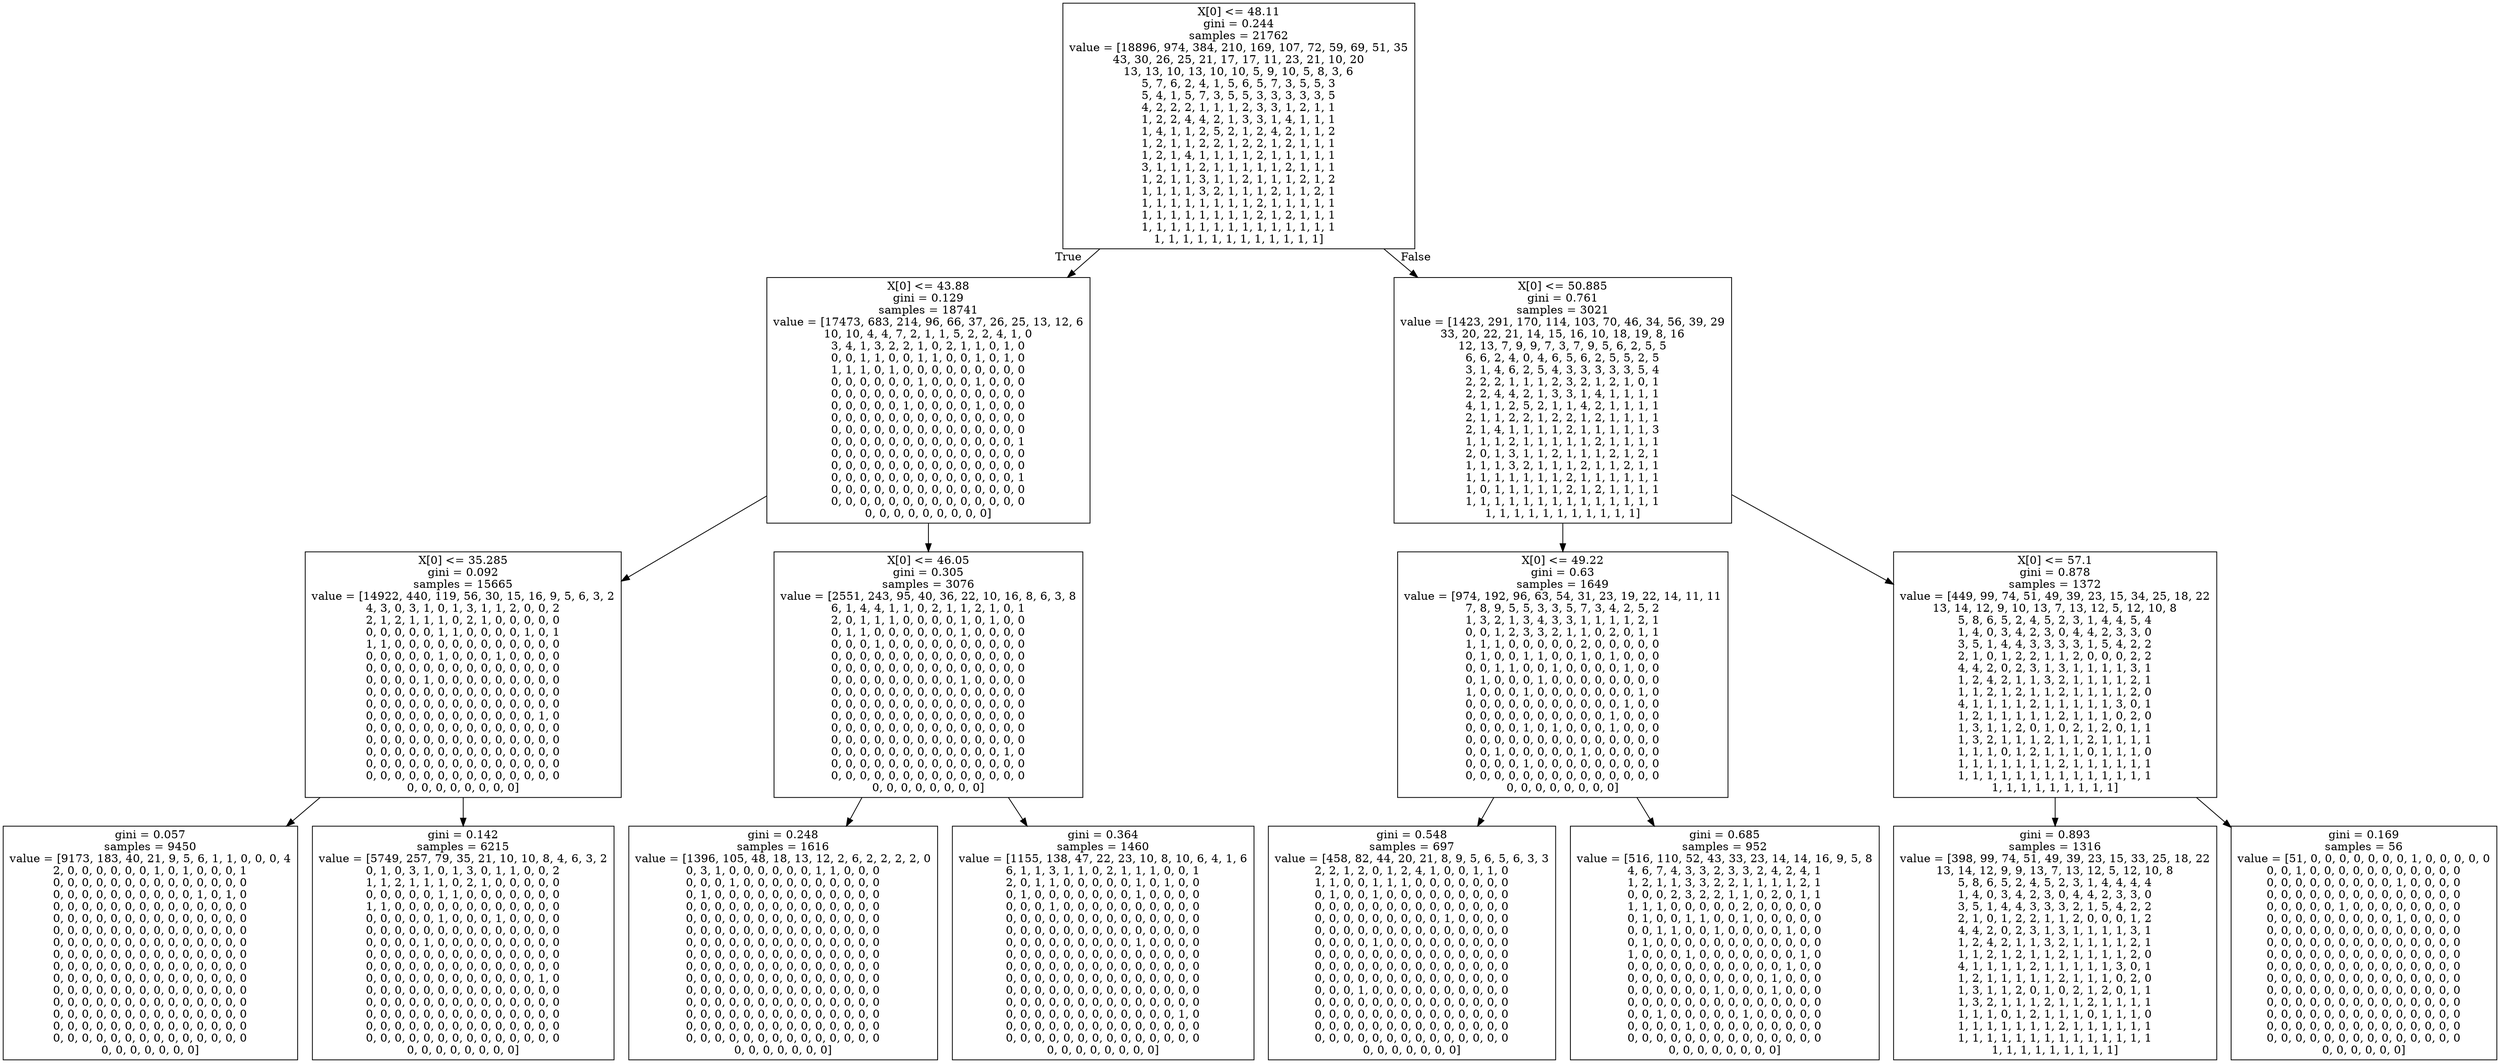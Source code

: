 digraph Tree {
node [shape=box] ;
0 [label="X[0] <= 48.11\ngini = 0.244\nsamples = 21762\nvalue = [18896, 974, 384, 210, 169, 107, 72, 59, 69, 51, 35\n43, 30, 26, 25, 21, 17, 17, 11, 23, 21, 10, 20\n13, 13, 10, 13, 10, 10, 5, 9, 10, 5, 8, 3, 6\n5, 7, 6, 2, 4, 1, 5, 6, 5, 7, 3, 5, 5, 3\n5, 4, 1, 5, 7, 3, 5, 5, 3, 3, 3, 3, 3, 5\n4, 2, 2, 2, 1, 1, 1, 2, 3, 3, 1, 2, 1, 1\n1, 2, 2, 4, 4, 2, 1, 3, 3, 1, 4, 1, 1, 1\n1, 4, 1, 1, 2, 5, 2, 1, 2, 4, 2, 1, 1, 2\n1, 2, 1, 1, 2, 2, 1, 2, 2, 1, 2, 1, 1, 1\n1, 2, 1, 4, 1, 1, 1, 1, 2, 1, 1, 1, 1, 1\n3, 1, 1, 1, 2, 1, 1, 1, 1, 1, 2, 1, 1, 1\n1, 2, 1, 1, 3, 1, 1, 2, 1, 1, 1, 2, 1, 2\n1, 1, 1, 1, 3, 2, 1, 1, 1, 2, 1, 1, 2, 1\n1, 1, 1, 1, 1, 1, 1, 1, 2, 1, 1, 1, 1, 1\n1, 1, 1, 1, 1, 1, 1, 1, 2, 1, 2, 1, 1, 1\n1, 1, 1, 1, 1, 1, 1, 1, 1, 1, 1, 1, 1, 1\n1, 1, 1, 1, 1, 1, 1, 1, 1, 1, 1, 1]"] ;
1 [label="X[0] <= 43.88\ngini = 0.129\nsamples = 18741\nvalue = [17473, 683, 214, 96, 66, 37, 26, 25, 13, 12, 6\n10, 10, 4, 4, 7, 2, 1, 1, 5, 2, 2, 4, 1, 0\n3, 4, 1, 3, 2, 2, 1, 0, 2, 1, 1, 0, 1, 0\n0, 0, 1, 1, 0, 0, 1, 1, 0, 0, 1, 0, 1, 0\n1, 1, 1, 0, 1, 0, 0, 0, 0, 0, 0, 0, 0, 0\n0, 0, 0, 0, 0, 0, 1, 0, 0, 0, 1, 0, 0, 0\n0, 0, 0, 0, 0, 0, 0, 0, 0, 0, 0, 0, 0, 0\n0, 0, 0, 0, 0, 1, 0, 0, 0, 0, 1, 0, 0, 0\n0, 0, 0, 0, 0, 0, 0, 0, 0, 0, 0, 0, 0, 0\n0, 0, 0, 0, 0, 0, 0, 0, 0, 0, 0, 0, 0, 0\n0, 0, 0, 0, 0, 0, 0, 0, 0, 0, 0, 0, 0, 1\n0, 0, 0, 0, 0, 0, 0, 0, 0, 0, 0, 0, 0, 0\n0, 0, 0, 0, 0, 0, 0, 0, 0, 0, 0, 0, 0, 0\n0, 0, 0, 0, 0, 0, 0, 0, 0, 0, 0, 0, 0, 1\n0, 0, 0, 0, 0, 0, 0, 0, 0, 0, 0, 0, 0, 0\n0, 0, 0, 0, 0, 0, 0, 0, 0, 0, 0, 0, 0, 0\n0, 0, 0, 0, 0, 0, 0, 0, 0]"] ;
0 -> 1 [labeldistance=2.5, labelangle=45, headlabel="True"] ;
2 [label="X[0] <= 35.285\ngini = 0.092\nsamples = 15665\nvalue = [14922, 440, 119, 56, 30, 15, 16, 9, 5, 6, 3, 2\n4, 3, 0, 3, 1, 0, 1, 3, 1, 1, 2, 0, 0, 2\n2, 1, 2, 1, 1, 1, 0, 2, 1, 0, 0, 0, 0, 0\n0, 0, 0, 0, 0, 1, 1, 0, 0, 0, 0, 1, 0, 1\n1, 1, 0, 0, 0, 0, 0, 0, 0, 0, 0, 0, 0, 0\n0, 0, 0, 0, 0, 1, 0, 0, 0, 1, 0, 0, 0, 0\n0, 0, 0, 0, 0, 0, 0, 0, 0, 0, 0, 0, 0, 0\n0, 0, 0, 0, 1, 0, 0, 0, 0, 0, 0, 0, 0, 0\n0, 0, 0, 0, 0, 0, 0, 0, 0, 0, 0, 0, 0, 0\n0, 0, 0, 0, 0, 0, 0, 0, 0, 0, 0, 0, 0, 0\n0, 0, 0, 0, 0, 0, 0, 0, 0, 0, 0, 0, 1, 0\n0, 0, 0, 0, 0, 0, 0, 0, 0, 0, 0, 0, 0, 0\n0, 0, 0, 0, 0, 0, 0, 0, 0, 0, 0, 0, 0, 0\n0, 0, 0, 0, 0, 0, 0, 0, 0, 0, 0, 0, 0, 0\n0, 0, 0, 0, 0, 0, 0, 0, 0, 0, 0, 0, 0, 0\n0, 0, 0, 0, 0, 0, 0, 0, 0, 0, 0, 0, 0, 0\n0, 0, 0, 0, 0, 0, 0, 0]"] ;
1 -> 2 ;
3 [label="gini = 0.057\nsamples = 9450\nvalue = [9173, 183, 40, 21, 9, 5, 6, 1, 1, 0, 0, 0, 4\n2, 0, 0, 0, 0, 0, 0, 1, 0, 1, 0, 0, 0, 1\n0, 0, 0, 0, 0, 0, 0, 0, 0, 0, 0, 0, 0, 0\n0, 0, 0, 0, 0, 0, 0, 0, 0, 0, 1, 0, 1, 0\n0, 0, 0, 0, 0, 0, 0, 0, 0, 0, 0, 0, 0, 0\n0, 0, 0, 0, 0, 0, 0, 0, 0, 0, 0, 0, 0, 0\n0, 0, 0, 0, 0, 0, 0, 0, 0, 0, 0, 0, 0, 0\n0, 0, 0, 0, 0, 0, 0, 0, 0, 0, 0, 0, 0, 0\n0, 0, 0, 0, 0, 0, 0, 0, 0, 0, 0, 0, 0, 0\n0, 0, 0, 0, 0, 0, 0, 0, 0, 0, 0, 0, 0, 0\n0, 0, 0, 0, 0, 0, 0, 0, 0, 0, 0, 0, 0, 0\n0, 0, 0, 0, 0, 0, 0, 0, 0, 0, 0, 0, 0, 0\n0, 0, 0, 0, 0, 0, 0, 0, 0, 0, 0, 0, 0, 0\n0, 0, 0, 0, 0, 0, 0, 0, 0, 0, 0, 0, 0, 0\n0, 0, 0, 0, 0, 0, 0, 0, 0, 0, 0, 0, 0, 0\n0, 0, 0, 0, 0, 0, 0, 0, 0, 0, 0, 0, 0, 0\n0, 0, 0, 0, 0, 0, 0]"] ;
2 -> 3 ;
4 [label="gini = 0.142\nsamples = 6215\nvalue = [5749, 257, 79, 35, 21, 10, 10, 8, 4, 6, 3, 2\n0, 1, 0, 3, 1, 0, 1, 3, 0, 1, 1, 0, 0, 2\n1, 1, 2, 1, 1, 1, 0, 2, 1, 0, 0, 0, 0, 0\n0, 0, 0, 0, 0, 1, 1, 0, 0, 0, 0, 0, 0, 0\n1, 1, 0, 0, 0, 0, 0, 0, 0, 0, 0, 0, 0, 0\n0, 0, 0, 0, 0, 1, 0, 0, 0, 1, 0, 0, 0, 0\n0, 0, 0, 0, 0, 0, 0, 0, 0, 0, 0, 0, 0, 0\n0, 0, 0, 0, 1, 0, 0, 0, 0, 0, 0, 0, 0, 0\n0, 0, 0, 0, 0, 0, 0, 0, 0, 0, 0, 0, 0, 0\n0, 0, 0, 0, 0, 0, 0, 0, 0, 0, 0, 0, 0, 0\n0, 0, 0, 0, 0, 0, 0, 0, 0, 0, 0, 0, 1, 0\n0, 0, 0, 0, 0, 0, 0, 0, 0, 0, 0, 0, 0, 0\n0, 0, 0, 0, 0, 0, 0, 0, 0, 0, 0, 0, 0, 0\n0, 0, 0, 0, 0, 0, 0, 0, 0, 0, 0, 0, 0, 0\n0, 0, 0, 0, 0, 0, 0, 0, 0, 0, 0, 0, 0, 0\n0, 0, 0, 0, 0, 0, 0, 0, 0, 0, 0, 0, 0, 0\n0, 0, 0, 0, 0, 0, 0, 0]"] ;
2 -> 4 ;
5 [label="X[0] <= 46.05\ngini = 0.305\nsamples = 3076\nvalue = [2551, 243, 95, 40, 36, 22, 10, 16, 8, 6, 3, 8\n6, 1, 4, 4, 1, 1, 0, 2, 1, 1, 2, 1, 0, 1\n2, 0, 1, 1, 1, 0, 0, 0, 0, 1, 0, 1, 0, 0\n0, 1, 1, 0, 0, 0, 0, 0, 0, 1, 0, 0, 0, 0\n0, 0, 0, 1, 0, 0, 0, 0, 0, 0, 0, 0, 0, 0\n0, 0, 0, 0, 0, 0, 0, 0, 0, 0, 0, 0, 0, 0\n0, 0, 0, 0, 0, 0, 0, 0, 0, 0, 0, 0, 0, 0\n0, 0, 0, 0, 0, 0, 0, 0, 0, 1, 0, 0, 0, 0\n0, 0, 0, 0, 0, 0, 0, 0, 0, 0, 0, 0, 0, 0\n0, 0, 0, 0, 0, 0, 0, 0, 0, 0, 0, 0, 0, 0\n0, 0, 0, 0, 0, 0, 0, 0, 0, 0, 0, 0, 0, 0\n0, 0, 0, 0, 0, 0, 0, 0, 0, 0, 0, 0, 0, 0\n0, 0, 0, 0, 0, 0, 0, 0, 0, 0, 0, 0, 0, 0\n0, 0, 0, 0, 0, 0, 0, 0, 0, 0, 0, 0, 1, 0\n0, 0, 0, 0, 0, 0, 0, 0, 0, 0, 0, 0, 0, 0\n0, 0, 0, 0, 0, 0, 0, 0, 0, 0, 0, 0, 0, 0\n0, 0, 0, 0, 0, 0, 0, 0]"] ;
1 -> 5 ;
6 [label="gini = 0.248\nsamples = 1616\nvalue = [1396, 105, 48, 18, 13, 12, 2, 6, 2, 2, 2, 2, 0\n0, 3, 1, 0, 0, 0, 0, 0, 0, 1, 1, 0, 0, 0\n0, 0, 0, 1, 0, 0, 0, 0, 0, 0, 0, 0, 0, 0\n0, 1, 0, 0, 0, 0, 0, 0, 0, 0, 0, 0, 0, 0\n0, 0, 0, 0, 0, 0, 0, 0, 0, 0, 0, 0, 0, 0\n0, 0, 0, 0, 0, 0, 0, 0, 0, 0, 0, 0, 0, 0\n0, 0, 0, 0, 0, 0, 0, 0, 0, 0, 0, 0, 0, 0\n0, 0, 0, 0, 0, 0, 0, 0, 0, 0, 0, 0, 0, 0\n0, 0, 0, 0, 0, 0, 0, 0, 0, 0, 0, 0, 0, 0\n0, 0, 0, 0, 0, 0, 0, 0, 0, 0, 0, 0, 0, 0\n0, 0, 0, 0, 0, 0, 0, 0, 0, 0, 0, 0, 0, 0\n0, 0, 0, 0, 0, 0, 0, 0, 0, 0, 0, 0, 0, 0\n0, 0, 0, 0, 0, 0, 0, 0, 0, 0, 0, 0, 0, 0\n0, 0, 0, 0, 0, 0, 0, 0, 0, 0, 0, 0, 0, 0\n0, 0, 0, 0, 0, 0, 0, 0, 0, 0, 0, 0, 0, 0\n0, 0, 0, 0, 0, 0, 0, 0, 0, 0, 0, 0, 0, 0\n0, 0, 0, 0, 0, 0, 0]"] ;
5 -> 6 ;
7 [label="gini = 0.364\nsamples = 1460\nvalue = [1155, 138, 47, 22, 23, 10, 8, 10, 6, 4, 1, 6\n6, 1, 1, 3, 1, 1, 0, 2, 1, 1, 1, 0, 0, 1\n2, 0, 1, 1, 0, 0, 0, 0, 0, 1, 0, 1, 0, 0\n0, 1, 0, 0, 0, 0, 0, 0, 0, 1, 0, 0, 0, 0\n0, 0, 0, 1, 0, 0, 0, 0, 0, 0, 0, 0, 0, 0\n0, 0, 0, 0, 0, 0, 0, 0, 0, 0, 0, 0, 0, 0\n0, 0, 0, 0, 0, 0, 0, 0, 0, 0, 0, 0, 0, 0\n0, 0, 0, 0, 0, 0, 0, 0, 0, 1, 0, 0, 0, 0\n0, 0, 0, 0, 0, 0, 0, 0, 0, 0, 0, 0, 0, 0\n0, 0, 0, 0, 0, 0, 0, 0, 0, 0, 0, 0, 0, 0\n0, 0, 0, 0, 0, 0, 0, 0, 0, 0, 0, 0, 0, 0\n0, 0, 0, 0, 0, 0, 0, 0, 0, 0, 0, 0, 0, 0\n0, 0, 0, 0, 0, 0, 0, 0, 0, 0, 0, 0, 0, 0\n0, 0, 0, 0, 0, 0, 0, 0, 0, 0, 0, 0, 1, 0\n0, 0, 0, 0, 0, 0, 0, 0, 0, 0, 0, 0, 0, 0\n0, 0, 0, 0, 0, 0, 0, 0, 0, 0, 0, 0, 0, 0\n0, 0, 0, 0, 0, 0, 0, 0]"] ;
5 -> 7 ;
8 [label="X[0] <= 50.885\ngini = 0.761\nsamples = 3021\nvalue = [1423, 291, 170, 114, 103, 70, 46, 34, 56, 39, 29\n33, 20, 22, 21, 14, 15, 16, 10, 18, 19, 8, 16\n12, 13, 7, 9, 9, 7, 3, 7, 9, 5, 6, 2, 5, 5\n6, 6, 2, 4, 0, 4, 6, 5, 6, 2, 5, 5, 2, 5\n3, 1, 4, 6, 2, 5, 4, 3, 3, 3, 3, 3, 5, 4\n2, 2, 2, 1, 1, 1, 2, 3, 2, 1, 2, 1, 0, 1\n2, 2, 4, 4, 2, 1, 3, 3, 1, 4, 1, 1, 1, 1\n4, 1, 1, 2, 5, 2, 1, 1, 4, 2, 1, 1, 1, 1\n2, 1, 1, 2, 2, 1, 2, 2, 1, 2, 1, 1, 1, 1\n2, 1, 4, 1, 1, 1, 1, 2, 1, 1, 1, 1, 1, 3\n1, 1, 1, 2, 1, 1, 1, 1, 1, 2, 1, 1, 1, 1\n2, 0, 1, 3, 1, 1, 2, 1, 1, 1, 2, 1, 2, 1\n1, 1, 1, 3, 2, 1, 1, 1, 2, 1, 1, 2, 1, 1\n1, 1, 1, 1, 1, 1, 1, 2, 1, 1, 1, 1, 1, 1\n1, 0, 1, 1, 1, 1, 1, 2, 1, 2, 1, 1, 1, 1\n1, 1, 1, 1, 1, 1, 1, 1, 1, 1, 1, 1, 1, 1\n1, 1, 1, 1, 1, 1, 1, 1, 1, 1, 1]"] ;
0 -> 8 [labeldistance=2.5, labelangle=-45, headlabel="False"] ;
9 [label="X[0] <= 49.22\ngini = 0.63\nsamples = 1649\nvalue = [974, 192, 96, 63, 54, 31, 23, 19, 22, 14, 11, 11\n7, 8, 9, 5, 5, 3, 3, 5, 7, 3, 4, 2, 5, 2\n1, 3, 2, 1, 3, 4, 3, 3, 1, 1, 1, 1, 2, 1\n0, 0, 1, 2, 3, 3, 2, 1, 1, 0, 2, 0, 1, 1\n1, 1, 1, 0, 0, 0, 0, 0, 2, 0, 0, 0, 0, 0\n0, 1, 0, 0, 1, 1, 0, 0, 1, 0, 1, 0, 0, 0\n0, 0, 1, 1, 0, 0, 1, 0, 0, 0, 0, 1, 0, 0\n0, 1, 0, 0, 0, 1, 0, 0, 0, 0, 0, 0, 0, 0\n1, 0, 0, 0, 1, 0, 0, 0, 0, 0, 0, 0, 1, 0\n0, 0, 0, 0, 0, 0, 0, 0, 0, 0, 0, 1, 0, 0\n0, 0, 0, 0, 0, 0, 0, 0, 0, 0, 1, 0, 0, 0\n0, 0, 0, 0, 1, 0, 1, 0, 0, 0, 1, 0, 0, 0\n0, 0, 0, 0, 0, 0, 0, 0, 0, 0, 0, 0, 0, 0\n0, 0, 1, 0, 0, 0, 0, 0, 1, 0, 0, 0, 0, 0\n0, 0, 0, 0, 1, 0, 0, 0, 0, 0, 0, 0, 0, 0\n0, 0, 0, 0, 0, 0, 0, 0, 0, 0, 0, 0, 0, 0\n0, 0, 0, 0, 0, 0, 0, 0]"] ;
8 -> 9 ;
10 [label="gini = 0.548\nsamples = 697\nvalue = [458, 82, 44, 20, 21, 8, 9, 5, 6, 5, 6, 3, 3\n2, 2, 1, 2, 0, 1, 2, 4, 1, 0, 0, 1, 1, 0\n1, 1, 0, 0, 1, 1, 1, 0, 0, 0, 0, 0, 0, 0\n0, 1, 0, 0, 1, 0, 0, 0, 0, 0, 0, 0, 0, 0\n0, 0, 0, 0, 0, 0, 0, 0, 0, 0, 0, 0, 0, 0\n0, 0, 0, 0, 0, 0, 0, 0, 0, 1, 0, 0, 0, 0\n0, 0, 0, 0, 0, 0, 0, 0, 0, 0, 0, 0, 0, 0\n0, 0, 0, 0, 1, 0, 0, 0, 0, 0, 0, 0, 0, 0\n0, 0, 0, 0, 0, 0, 0, 0, 0, 0, 0, 0, 0, 0\n0, 0, 0, 0, 0, 0, 0, 0, 0, 0, 0, 0, 0, 0\n0, 0, 0, 0, 0, 0, 0, 0, 0, 0, 0, 0, 0, 0\n0, 0, 0, 1, 0, 0, 0, 0, 0, 0, 0, 0, 0, 0\n0, 0, 0, 0, 0, 0, 0, 0, 0, 0, 0, 0, 0, 0\n0, 0, 0, 0, 0, 0, 0, 0, 0, 0, 0, 0, 0, 0\n0, 0, 0, 0, 0, 0, 0, 0, 0, 0, 0, 0, 0, 0\n0, 0, 0, 0, 0, 0, 0, 0, 0, 0, 0, 0, 0, 0\n0, 0, 0, 0, 0, 0, 0]"] ;
9 -> 10 ;
11 [label="gini = 0.685\nsamples = 952\nvalue = [516, 110, 52, 43, 33, 23, 14, 14, 16, 9, 5, 8\n4, 6, 7, 4, 3, 3, 2, 3, 3, 2, 4, 2, 4, 1\n1, 2, 1, 1, 3, 3, 2, 2, 1, 1, 1, 1, 2, 1\n0, 0, 0, 2, 3, 2, 2, 1, 1, 0, 2, 0, 1, 1\n1, 1, 1, 0, 0, 0, 0, 0, 2, 0, 0, 0, 0, 0\n0, 1, 0, 0, 1, 1, 0, 0, 1, 0, 0, 0, 0, 0\n0, 0, 1, 1, 0, 0, 1, 0, 0, 0, 0, 1, 0, 0\n0, 1, 0, 0, 0, 0, 0, 0, 0, 0, 0, 0, 0, 0\n1, 0, 0, 0, 1, 0, 0, 0, 0, 0, 0, 0, 1, 0\n0, 0, 0, 0, 0, 0, 0, 0, 0, 0, 0, 1, 0, 0\n0, 0, 0, 0, 0, 0, 0, 0, 0, 0, 1, 0, 0, 0\n0, 0, 0, 0, 0, 0, 1, 0, 0, 0, 1, 0, 0, 0\n0, 0, 0, 0, 0, 0, 0, 0, 0, 0, 0, 0, 0, 0\n0, 0, 1, 0, 0, 0, 0, 0, 1, 0, 0, 0, 0, 0\n0, 0, 0, 0, 1, 0, 0, 0, 0, 0, 0, 0, 0, 0\n0, 0, 0, 0, 0, 0, 0, 0, 0, 0, 0, 0, 0, 0\n0, 0, 0, 0, 0, 0, 0, 0]"] ;
9 -> 11 ;
12 [label="X[0] <= 57.1\ngini = 0.878\nsamples = 1372\nvalue = [449, 99, 74, 51, 49, 39, 23, 15, 34, 25, 18, 22\n13, 14, 12, 9, 10, 13, 7, 13, 12, 5, 12, 10, 8\n5, 8, 6, 5, 2, 4, 5, 2, 3, 1, 4, 4, 5, 4\n1, 4, 0, 3, 4, 2, 3, 0, 4, 4, 2, 3, 3, 0\n3, 5, 1, 4, 4, 3, 3, 3, 3, 1, 5, 4, 2, 2\n2, 1, 0, 1, 2, 2, 1, 1, 2, 0, 0, 0, 2, 2\n4, 4, 2, 0, 2, 3, 1, 3, 1, 1, 1, 1, 3, 1\n1, 2, 4, 2, 1, 1, 3, 2, 1, 1, 1, 1, 2, 1\n1, 1, 2, 1, 2, 1, 1, 2, 1, 1, 1, 1, 2, 0\n4, 1, 1, 1, 1, 2, 1, 1, 1, 1, 1, 3, 0, 1\n1, 2, 1, 1, 1, 1, 1, 2, 1, 1, 1, 0, 2, 0\n1, 3, 1, 1, 2, 0, 1, 0, 2, 1, 2, 0, 1, 1\n1, 3, 2, 1, 1, 1, 2, 1, 1, 2, 1, 1, 1, 1\n1, 1, 1, 0, 1, 2, 1, 1, 1, 0, 1, 1, 1, 0\n1, 1, 1, 1, 1, 1, 1, 2, 1, 1, 1, 1, 1, 1\n1, 1, 1, 1, 1, 1, 1, 1, 1, 1, 1, 1, 1, 1\n1, 1, 1, 1, 1, 1, 1, 1, 1]"] ;
8 -> 12 ;
13 [label="gini = 0.893\nsamples = 1316\nvalue = [398, 99, 74, 51, 49, 39, 23, 15, 33, 25, 18, 22\n13, 14, 12, 9, 9, 13, 7, 13, 12, 5, 12, 10, 8\n5, 8, 6, 5, 2, 4, 5, 2, 3, 1, 4, 4, 4, 4\n1, 4, 0, 3, 4, 2, 3, 0, 4, 4, 2, 3, 3, 0\n3, 5, 1, 4, 4, 3, 3, 3, 2, 1, 5, 4, 2, 2\n2, 1, 0, 1, 2, 2, 1, 1, 2, 0, 0, 0, 1, 2\n4, 4, 2, 0, 2, 3, 1, 3, 1, 1, 1, 1, 3, 1\n1, 2, 4, 2, 1, 1, 3, 2, 1, 1, 1, 1, 2, 1\n1, 1, 2, 1, 2, 1, 1, 2, 1, 1, 1, 1, 2, 0\n4, 1, 1, 1, 1, 2, 1, 1, 1, 1, 1, 3, 0, 1\n1, 2, 1, 1, 1, 1, 1, 2, 1, 1, 1, 0, 2, 0\n1, 3, 1, 1, 2, 0, 1, 0, 2, 1, 2, 0, 1, 1\n1, 3, 2, 1, 1, 1, 2, 1, 1, 2, 1, 1, 1, 1\n1, 1, 1, 0, 1, 2, 1, 1, 1, 0, 1, 1, 1, 0\n1, 1, 1, 1, 1, 1, 1, 2, 1, 1, 1, 1, 1, 1\n1, 1, 1, 1, 1, 1, 1, 1, 1, 1, 1, 1, 1, 1\n1, 1, 1, 1, 1, 1, 1, 1, 1]"] ;
12 -> 13 ;
14 [label="gini = 0.169\nsamples = 56\nvalue = [51, 0, 0, 0, 0, 0, 0, 0, 1, 0, 0, 0, 0, 0\n0, 0, 1, 0, 0, 0, 0, 0, 0, 0, 0, 0, 0, 0\n0, 0, 0, 0, 0, 0, 0, 0, 0, 1, 0, 0, 0, 0\n0, 0, 0, 0, 0, 0, 0, 0, 0, 0, 0, 0, 0, 0\n0, 0, 0, 0, 0, 1, 0, 0, 0, 0, 0, 0, 0, 0\n0, 0, 0, 0, 0, 0, 0, 0, 0, 1, 0, 0, 0, 0\n0, 0, 0, 0, 0, 0, 0, 0, 0, 0, 0, 0, 0, 0\n0, 0, 0, 0, 0, 0, 0, 0, 0, 0, 0, 0, 0, 0\n0, 0, 0, 0, 0, 0, 0, 0, 0, 0, 0, 0, 0, 0\n0, 0, 0, 0, 0, 0, 0, 0, 0, 0, 0, 0, 0, 0\n0, 0, 0, 0, 0, 0, 0, 0, 0, 0, 0, 0, 0, 0\n0, 0, 0, 0, 0, 0, 0, 0, 0, 0, 0, 0, 0, 0\n0, 0, 0, 0, 0, 0, 0, 0, 0, 0, 0, 0, 0, 0\n0, 0, 0, 0, 0, 0, 0, 0, 0, 0, 0, 0, 0, 0\n0, 0, 0, 0, 0, 0, 0, 0, 0, 0, 0, 0, 0, 0\n0, 0, 0, 0, 0, 0, 0, 0, 0, 0, 0, 0, 0, 0\n0, 0, 0, 0, 0, 0]"] ;
12 -> 14 ;
}